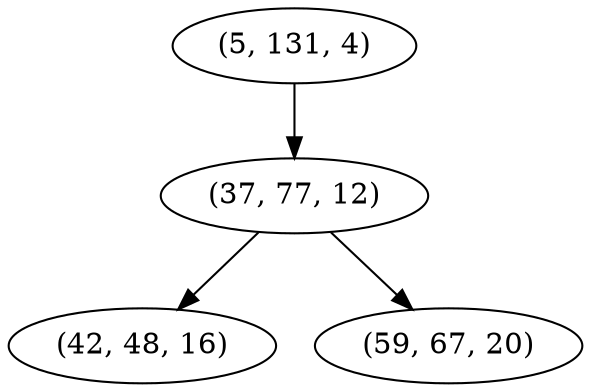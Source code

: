 digraph tree {
    "(5, 131, 4)";
    "(37, 77, 12)";
    "(42, 48, 16)";
    "(59, 67, 20)";
    "(5, 131, 4)" -> "(37, 77, 12)";
    "(37, 77, 12)" -> "(42, 48, 16)";
    "(37, 77, 12)" -> "(59, 67, 20)";
}
